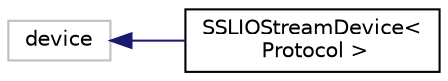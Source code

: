 digraph "Graphical Class Hierarchy"
{
 // LATEX_PDF_SIZE
  edge [fontname="Helvetica",fontsize="10",labelfontname="Helvetica",labelfontsize="10"];
  node [fontname="Helvetica",fontsize="10",shape=record];
  rankdir="LR";
  Node429 [label="device",height=0.2,width=0.4,color="grey75", fillcolor="white", style="filled",tooltip=" "];
  Node429 -> Node0 [dir="back",color="midnightblue",fontsize="10",style="solid",fontname="Helvetica"];
  Node0 [label="SSLIOStreamDevice\<\l Protocol \>",height=0.2,width=0.4,color="black", fillcolor="white", style="filled",URL="$class_s_s_l_i_o_stream_device.html",tooltip=" "];
}
